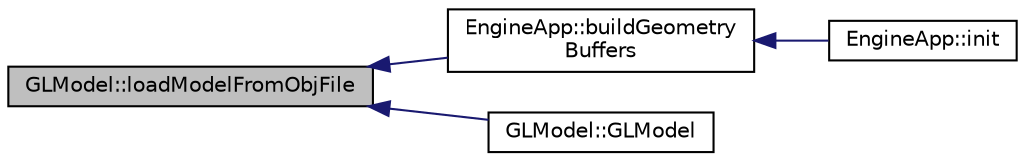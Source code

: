 digraph "GLModel::loadModelFromObjFile"
{
  edge [fontname="Helvetica",fontsize="10",labelfontname="Helvetica",labelfontsize="10"];
  node [fontname="Helvetica",fontsize="10",shape=record];
  rankdir="LR";
  Node23 [label="GLModel::loadModelFromObjFile",height=0.2,width=0.4,color="black", fillcolor="grey75", style="filled", fontcolor="black"];
  Node23 -> Node24 [dir="back",color="midnightblue",fontsize="10",style="solid",fontname="Helvetica"];
  Node24 [label="EngineApp::buildGeometry\lBuffers",height=0.2,width=0.4,color="black", fillcolor="white", style="filled",URL="$class_engine_app.html#a711a22fc037c19fe8d3d7d789cfb69a7",tooltip="bind geometry buffers, that is, bind geometry data in vertex array objects. "];
  Node24 -> Node25 [dir="back",color="midnightblue",fontsize="10",style="solid",fontname="Helvetica"];
  Node25 [label="EngineApp::init",height=0.2,width=0.4,color="black", fillcolor="white", style="filled",URL="$class_engine_app.html#a098c2dcd565dce933bb43e7fca12de5e",tooltip="all initialization for engine, for example, buildGeometryBuffers, buildUniformBuffers, will be done here. "];
  Node23 -> Node26 [dir="back",color="midnightblue",fontsize="10",style="solid",fontname="Helvetica"];
  Node26 [label="GLModel::GLModel",height=0.2,width=0.4,color="black", fillcolor="white", style="filled",URL="$class_g_l_model.html#ac6dde7c91abe6f1c767848ec63975e04"];
}
